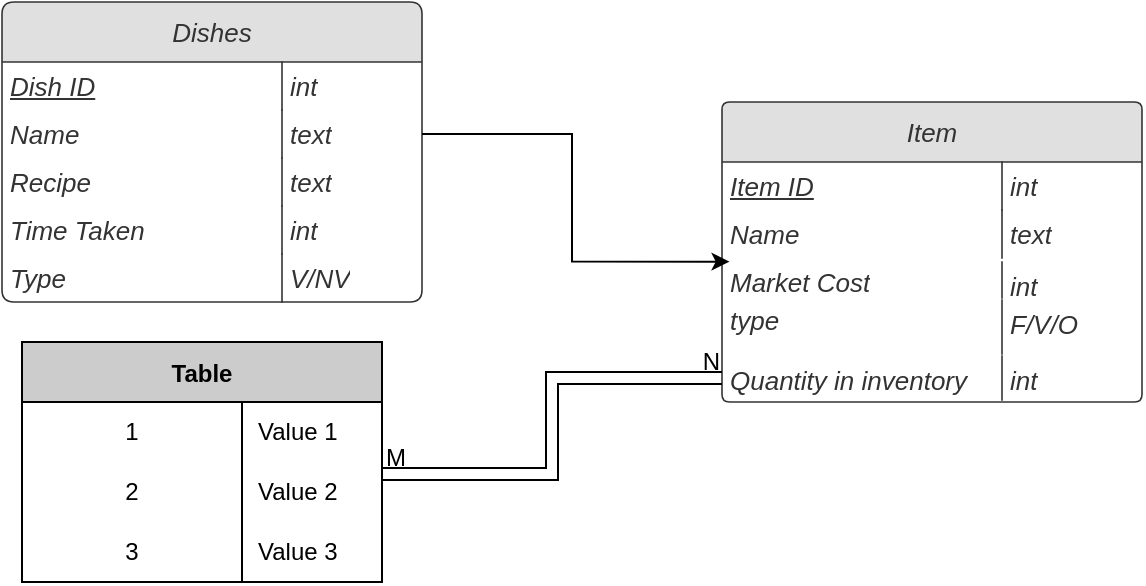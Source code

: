 <mxfile version="17.1.4" type="device"><diagram id="R2lEEEUBdFMjLlhIrx00" name="Page-1"><mxGraphModel dx="1139" dy="496" grid="1" gridSize="10" guides="1" tooltips="1" connect="1" arrows="1" fold="1" page="1" pageScale="1" pageWidth="827" pageHeight="1169" math="0" shadow="0" extFonts="Permanent Marker^https://fonts.googleapis.com/css?family=Permanent+Marker"><root><mxCell id="0"/><mxCell id="1" parent="0"/><mxCell id="80lRKti6IsCxRPgoxlYa-198" value="Dishes" style="html=1;overflow=block;blockSpacing=1;swimlane;resizeParent=1;resizeParentMax=0;resizeLast=0;collapsible=0;marginBottom=0;swimlaneFillColor=#ffffff;startSize=30;whiteSpace=wrap;fontSize=13;fontColor=#333333;fontStyle=2;align=center;fillColor=#e0e0e0;spacing=0;strokeColor=#333333;strokeOpacity=100;fillOpacity=100;rounded=1;absoluteArcSize=1;arcSize=12;strokeWidth=0.8;" vertex="1" parent="1"><mxGeometry x="130" y="110" width="210" height="150" as="geometry"/></mxCell><mxCell id="80lRKti6IsCxRPgoxlYa-199" value="Dish ID" style="strokeColor=none;part=1;resizeHeight=0;align=left;verticalAlign=top;spacingLeft=4;spacingRight=4;overflow=hidden;rotatable=0;points=[[0,0.5],[1,0.5]];portConstraint=eastwest;swimlaneFillColor=#ffffff;whiteSpace=wrap;fontSize=13;fontColor=#333333;fontStyle=6;fillColor=none;strokeOpacity=100;fillOpacity=100;spacing=0;rounded=1;absoluteArcSize=1;arcSize=7.5;strokeWidth=0.8;" vertex="1" parent="80lRKti6IsCxRPgoxlYa-198"><mxGeometry y="30" width="140" height="24" as="geometry"/></mxCell><mxCell id="80lRKti6IsCxRPgoxlYa-200" value="int" style="shape=partialRectangle;top=0;right=0;bottom=0;part=1;resizeHeight=0;align=left;verticalAlign=top;spacingLeft=4;spacingRight=4;overflow=hidden;rotatable=0;points=[[0,0.5],[1,0.5]];portConstraint=eastwest;swimlaneFillColor=#ffffff;whiteSpace=wrap;fontSize=13;fontColor=#333333;fontStyle=2;fillColor=none;strokeOpacity=100;fillOpacity=100;spacing=0;strokeColor=#333333;rounded=1;absoluteArcSize=1;arcSize=7.5;strokeWidth=0.8;" vertex="1" parent="80lRKti6IsCxRPgoxlYa-198"><mxGeometry x="140" y="30" width="70" height="24" as="geometry"/></mxCell><mxCell id="80lRKti6IsCxRPgoxlYa-201" value="Name" style="strokeColor=none;part=1;resizeHeight=0;align=left;verticalAlign=top;spacingLeft=4;spacingRight=4;overflow=hidden;rotatable=0;points=[[0,0.5],[1,0.5]];portConstraint=eastwest;swimlaneFillColor=#ffffff;whiteSpace=wrap;fontSize=13;fontColor=#333333;fontStyle=2;fillColor=none;strokeOpacity=100;fillOpacity=100;spacing=0;rounded=1;absoluteArcSize=1;arcSize=7.5;strokeWidth=0.8;" vertex="1" parent="80lRKti6IsCxRPgoxlYa-198"><mxGeometry y="54" width="140" height="24" as="geometry"/></mxCell><mxCell id="80lRKti6IsCxRPgoxlYa-202" value="text" style="shape=partialRectangle;top=0;right=0;bottom=0;part=1;resizeHeight=0;align=left;verticalAlign=top;spacingLeft=4;spacingRight=4;overflow=hidden;rotatable=0;points=[[0,0.5],[1,0.5]];portConstraint=eastwest;swimlaneFillColor=#ffffff;whiteSpace=wrap;fontSize=13;fontColor=#333333;fontStyle=2;fillColor=none;strokeOpacity=100;fillOpacity=100;spacing=0;strokeColor=#333333;rounded=1;absoluteArcSize=1;arcSize=7.5;strokeWidth=0.8;" vertex="1" parent="80lRKti6IsCxRPgoxlYa-198"><mxGeometry x="140" y="54" width="70" height="24" as="geometry"/></mxCell><mxCell id="80lRKti6IsCxRPgoxlYa-203" value="Recipe" style="strokeColor=none;part=1;resizeHeight=0;align=left;verticalAlign=top;spacingLeft=4;spacingRight=4;overflow=hidden;rotatable=0;points=[[0,0.5],[1,0.5]];portConstraint=eastwest;swimlaneFillColor=#ffffff;whiteSpace=wrap;fontSize=13;fontColor=#333333;fontStyle=2;fillColor=none;strokeOpacity=100;fillOpacity=100;spacing=0;rounded=1;absoluteArcSize=1;arcSize=7.5;strokeWidth=0.8;" vertex="1" parent="80lRKti6IsCxRPgoxlYa-198"><mxGeometry y="78" width="140" height="24" as="geometry"/></mxCell><mxCell id="80lRKti6IsCxRPgoxlYa-204" value="text" style="shape=partialRectangle;top=0;right=0;bottom=0;part=1;resizeHeight=0;align=left;verticalAlign=top;spacingLeft=4;spacingRight=4;overflow=hidden;rotatable=0;points=[[0,0.5],[1,0.5]];portConstraint=eastwest;swimlaneFillColor=#ffffff;whiteSpace=wrap;fontSize=13;fontColor=#333333;fontStyle=2;fillColor=none;strokeOpacity=100;fillOpacity=100;spacing=0;strokeColor=#333333;rounded=1;absoluteArcSize=1;arcSize=7.5;strokeWidth=0.8;" vertex="1" parent="80lRKti6IsCxRPgoxlYa-198"><mxGeometry x="140" y="78" width="70" height="24" as="geometry"/></mxCell><mxCell id="80lRKti6IsCxRPgoxlYa-205" value="Time Taken" style="strokeColor=none;part=1;resizeHeight=0;align=left;verticalAlign=top;spacingLeft=4;spacingRight=4;overflow=hidden;rotatable=0;points=[[0,0.5],[1,0.5]];portConstraint=eastwest;swimlaneFillColor=#ffffff;whiteSpace=wrap;fontSize=13;fontColor=#333333;fontStyle=2;fillColor=none;strokeOpacity=100;fillOpacity=100;spacing=0;rounded=1;absoluteArcSize=1;arcSize=7.5;strokeWidth=0.8;" vertex="1" parent="80lRKti6IsCxRPgoxlYa-198"><mxGeometry y="102" width="140" height="24" as="geometry"/></mxCell><mxCell id="80lRKti6IsCxRPgoxlYa-206" value="int" style="shape=partialRectangle;top=0;right=0;bottom=0;part=1;resizeHeight=0;align=left;verticalAlign=top;spacingLeft=4;spacingRight=4;overflow=hidden;rotatable=0;points=[[0,0.5],[1,0.5]];portConstraint=eastwest;swimlaneFillColor=#ffffff;whiteSpace=wrap;fontSize=13;fontColor=#333333;fontStyle=2;fillColor=none;strokeOpacity=100;fillOpacity=100;spacing=0;strokeColor=#333333;rounded=1;absoluteArcSize=1;arcSize=7.5;strokeWidth=0.8;" vertex="1" parent="80lRKti6IsCxRPgoxlYa-198"><mxGeometry x="140" y="102" width="70" height="24" as="geometry"/></mxCell><mxCell id="80lRKti6IsCxRPgoxlYa-207" value="Type" style="strokeColor=none;part=1;resizeHeight=0;align=left;verticalAlign=top;spacingLeft=4;spacingRight=4;overflow=hidden;rotatable=0;points=[[0,0.5],[1,0.5]];portConstraint=eastwest;swimlaneFillColor=#ffffff;whiteSpace=wrap;fontSize=13;fontColor=#333333;fontStyle=2;fillColor=none;strokeOpacity=100;fillOpacity=100;spacing=0;rounded=1;absoluteArcSize=1;arcSize=7.5;strokeWidth=0.8;" vertex="1" parent="80lRKti6IsCxRPgoxlYa-198"><mxGeometry y="126" width="140" height="24" as="geometry"/></mxCell><mxCell id="80lRKti6IsCxRPgoxlYa-208" value="V/NV" style="shape=partialRectangle;top=0;right=0;bottom=0;part=1;resizeHeight=0;align=left;verticalAlign=top;spacingLeft=4;spacingRight=4;overflow=hidden;rotatable=0;points=[[0,0.5],[1,0.5]];portConstraint=eastwest;swimlaneFillColor=#ffffff;whiteSpace=wrap;fontSize=13;fontColor=#333333;fontStyle=2;fillColor=none;strokeOpacity=100;fillOpacity=100;spacing=0;strokeColor=#333333;rounded=1;absoluteArcSize=1;arcSize=7.5;strokeWidth=0.8;" vertex="1" parent="80lRKti6IsCxRPgoxlYa-198"><mxGeometry x="140" y="126" width="70" height="24" as="geometry"/></mxCell><mxCell id="80lRKti6IsCxRPgoxlYa-209" value="Cost" style="strokeColor=none;part=1;resizeHeight=0;align=left;verticalAlign=top;spacingLeft=4;spacingRight=4;overflow=hidden;rotatable=0;points=[[0,0.5],[1,0.5]];portConstraint=eastwest;swimlaneFillColor=#ffffff;whiteSpace=wrap;fontSize=13;fontColor=#333333;fontStyle=2;fillColor=none;strokeOpacity=100;fillOpacity=100;spacing=0;rounded=1;absoluteArcSize=1;arcSize=7.5;strokeWidth=0.8;" vertex="1" parent="80lRKti6IsCxRPgoxlYa-198"><mxGeometry y="150" width="30" as="geometry"/></mxCell><mxCell id="80lRKti6IsCxRPgoxlYa-210" value="int" style="shape=partialRectangle;top=0;right=0;bottom=0;part=1;resizeHeight=0;align=left;verticalAlign=top;spacingLeft=4;spacingRight=4;overflow=hidden;rotatable=0;points=[[0,0.5],[1,0.5]];portConstraint=eastwest;swimlaneFillColor=#ffffff;whiteSpace=wrap;fontSize=13;fontColor=#333333;fontStyle=2;fillColor=none;strokeOpacity=100;fillOpacity=100;spacing=0;strokeColor=#333333;rounded=1;absoluteArcSize=1;arcSize=7.5;strokeWidth=0.8;" vertex="1" parent="80lRKti6IsCxRPgoxlYa-198"><mxGeometry x="30" y="150" width="180" as="geometry"/></mxCell><mxCell id="80lRKti6IsCxRPgoxlYa-211" value="Rating" style="strokeColor=none;part=1;resizeHeight=0;align=left;verticalAlign=top;spacingLeft=4;spacingRight=4;overflow=hidden;rotatable=0;points=[[0,0.5],[1,0.5]];portConstraint=eastwest;swimlaneFillColor=#ffffff;whiteSpace=wrap;fontSize=13;fontColor=#333333;fontStyle=2;fillColor=none;strokeOpacity=100;fillOpacity=100;spacing=0;rounded=1;absoluteArcSize=1;arcSize=7.5;strokeWidth=0.8;" vertex="1" parent="80lRKti6IsCxRPgoxlYa-198"><mxGeometry width="30" as="geometry"/></mxCell><mxCell id="80lRKti6IsCxRPgoxlYa-212" value="float" style="shape=partialRectangle;top=0;right=0;bottom=0;part=1;resizeHeight=0;align=left;verticalAlign=top;spacingLeft=4;spacingRight=4;overflow=hidden;rotatable=0;points=[[0,0.5],[1,0.5]];portConstraint=eastwest;swimlaneFillColor=#ffffff;whiteSpace=wrap;fontSize=13;fontColor=#333333;fontStyle=2;fillColor=none;strokeOpacity=100;fillOpacity=100;spacing=0;strokeColor=#333333;rounded=1;absoluteArcSize=1;arcSize=7.5;strokeWidth=0.8;" vertex="1" parent="80lRKti6IsCxRPgoxlYa-198"><mxGeometry x="30" width="180" as="geometry"/></mxCell><mxCell id="80lRKti6IsCxRPgoxlYa-213" value="Photo" style="strokeColor=none;part=1;resizeHeight=0;align=left;verticalAlign=top;spacingLeft=4;spacingRight=4;overflow=hidden;rotatable=0;points=[[0,0.5],[1,0.5]];portConstraint=eastwest;swimlaneFillColor=#ffffff;whiteSpace=wrap;fontSize=13;fontColor=#333333;fontStyle=2;fillColor=none;strokeOpacity=100;fillOpacity=100;spacing=0;rounded=1;absoluteArcSize=1;arcSize=7.5;strokeWidth=0.8;" vertex="1" parent="80lRKti6IsCxRPgoxlYa-198"><mxGeometry width="30" as="geometry"/></mxCell><mxCell id="80lRKti6IsCxRPgoxlYa-214" value="image" style="shape=partialRectangle;top=0;right=0;bottom=0;part=1;resizeHeight=0;align=left;verticalAlign=top;spacingLeft=4;spacingRight=4;overflow=hidden;rotatable=0;points=[[0,0.5],[1,0.5]];portConstraint=eastwest;swimlaneFillColor=#ffffff;whiteSpace=wrap;fontSize=13;fontColor=#333333;fontStyle=2;fillColor=none;strokeOpacity=100;fillOpacity=100;spacing=0;strokeColor=#333333;rounded=1;absoluteArcSize=1;arcSize=7.5;strokeWidth=0.8;" vertex="1" parent="80lRKti6IsCxRPgoxlYa-198"><mxGeometry x="30" width="180" as="geometry"/></mxCell><mxCell id="80lRKti6IsCxRPgoxlYa-219" value="Item" style="html=1;overflow=block;blockSpacing=1;swimlane;resizeParent=1;resizeParentMax=0;resizeLast=0;collapsible=0;marginBottom=0;swimlaneFillColor=#ffffff;startSize=30;whiteSpace=wrap;fontSize=13;fontColor=#333333;fontStyle=2;align=center;fillColor=#e0e0e0;spacing=0;strokeColor=#333333;strokeOpacity=100;fillOpacity=100;rounded=1;absoluteArcSize=1;arcSize=7.5;strokeWidth=0.8;" vertex="1" parent="1"><mxGeometry x="490" y="160" width="210" height="150" as="geometry"/></mxCell><mxCell id="80lRKti6IsCxRPgoxlYa-220" value="Item ID" style="strokeColor=none;part=1;resizeHeight=0;align=left;verticalAlign=top;spacingLeft=4;spacingRight=4;overflow=hidden;rotatable=0;points=[[0,0.5],[1,0.5]];portConstraint=eastwest;swimlaneFillColor=#ffffff;whiteSpace=wrap;fontSize=13;fontColor=#333333;fontStyle=6;fillColor=none;strokeOpacity=100;fillOpacity=100;spacing=0;rounded=1;absoluteArcSize=1;arcSize=7.5;strokeWidth=0.8;" vertex="1" parent="80lRKti6IsCxRPgoxlYa-219"><mxGeometry y="30" width="140" height="24" as="geometry"/></mxCell><mxCell id="80lRKti6IsCxRPgoxlYa-221" value="int" style="shape=partialRectangle;top=0;right=0;bottom=0;part=1;resizeHeight=0;align=left;verticalAlign=top;spacingLeft=4;spacingRight=4;overflow=hidden;rotatable=0;points=[[0,0.5],[1,0.5]];portConstraint=eastwest;swimlaneFillColor=#ffffff;whiteSpace=wrap;fontSize=13;fontColor=#333333;fontStyle=2;fillColor=none;strokeOpacity=100;fillOpacity=100;spacing=0;strokeColor=#333333;rounded=1;absoluteArcSize=1;arcSize=7.5;strokeWidth=0.8;" vertex="1" parent="80lRKti6IsCxRPgoxlYa-219"><mxGeometry x="140" y="30" width="70" height="24" as="geometry"/></mxCell><mxCell id="80lRKti6IsCxRPgoxlYa-222" value="Name" style="strokeColor=none;part=1;resizeHeight=0;align=left;verticalAlign=top;spacingLeft=4;spacingRight=4;overflow=hidden;rotatable=0;points=[[0,0.5],[1,0.5]];portConstraint=eastwest;swimlaneFillColor=#ffffff;whiteSpace=wrap;fontSize=13;fontColor=#333333;fontStyle=2;fillColor=none;strokeOpacity=100;fillOpacity=100;spacing=0;rounded=1;absoluteArcSize=1;arcSize=7.5;strokeWidth=0.8;" vertex="1" parent="80lRKti6IsCxRPgoxlYa-219"><mxGeometry y="54" width="140" height="24" as="geometry"/></mxCell><mxCell id="80lRKti6IsCxRPgoxlYa-223" value="text" style="shape=partialRectangle;top=0;right=0;bottom=0;part=1;resizeHeight=0;align=left;verticalAlign=top;spacingLeft=4;spacingRight=4;overflow=hidden;rotatable=0;points=[[0,0.5],[1,0.5]];portConstraint=eastwest;swimlaneFillColor=#ffffff;whiteSpace=wrap;fontSize=13;fontColor=#333333;fontStyle=2;fillColor=none;strokeOpacity=100;fillOpacity=100;spacing=0;strokeColor=#333333;rounded=1;absoluteArcSize=1;arcSize=7.5;strokeWidth=0.8;" vertex="1" parent="80lRKti6IsCxRPgoxlYa-219"><mxGeometry x="140" y="54" width="70" height="24" as="geometry"/></mxCell><mxCell id="80lRKti6IsCxRPgoxlYa-224" value="Market Cost" style="strokeColor=none;part=1;resizeHeight=0;align=left;verticalAlign=top;spacingLeft=4;spacingRight=4;overflow=hidden;rotatable=0;points=[[0,0.5],[1,0.5]];portConstraint=eastwest;swimlaneFillColor=#ffffff;whiteSpace=wrap;fontSize=13;fontColor=#333333;fontStyle=2;fillColor=none;strokeOpacity=100;fillOpacity=100;spacing=0;rounded=1;absoluteArcSize=1;arcSize=7.5;strokeWidth=0.8;" vertex="1" parent="80lRKti6IsCxRPgoxlYa-219"><mxGeometry y="78" width="140" height="22" as="geometry"/></mxCell><mxCell id="80lRKti6IsCxRPgoxlYa-225" value="int" style="shape=partialRectangle;top=0;right=0;bottom=0;part=1;resizeHeight=0;align=left;verticalAlign=top;spacingLeft=4;spacingRight=4;overflow=hidden;rotatable=0;points=[[0,0.5],[1,0.5]];portConstraint=eastwest;swimlaneFillColor=#ffffff;whiteSpace=wrap;fontSize=13;fontColor=#333333;fontStyle=2;fillColor=none;strokeOpacity=100;fillOpacity=100;spacing=0;strokeColor=#333333;rounded=1;absoluteArcSize=1;arcSize=7.5;strokeWidth=0.8;" vertex="1" parent="80lRKti6IsCxRPgoxlYa-219"><mxGeometry x="140" y="80" width="70" height="18" as="geometry"/></mxCell><mxCell id="80lRKti6IsCxRPgoxlYa-226" value="type" style="strokeColor=none;part=1;resizeHeight=0;align=left;verticalAlign=top;spacingLeft=4;spacingRight=4;overflow=hidden;rotatable=0;points=[[0,0.5],[1,0.5]];portConstraint=eastwest;swimlaneFillColor=#ffffff;whiteSpace=wrap;fontSize=13;fontColor=#333333;fontStyle=2;fillColor=none;strokeOpacity=100;fillOpacity=100;spacing=0;rounded=1;absoluteArcSize=1;arcSize=7.5;strokeWidth=0.8;" vertex="1" parent="80lRKti6IsCxRPgoxlYa-219"><mxGeometry y="97" width="140" height="27" as="geometry"/></mxCell><mxCell id="80lRKti6IsCxRPgoxlYa-227" value="F/V/O" style="shape=partialRectangle;top=0;right=0;bottom=0;part=1;resizeHeight=0;align=left;verticalAlign=top;spacingLeft=4;spacingRight=4;overflow=hidden;rotatable=0;points=[[0,0.5],[1,0.5]];portConstraint=eastwest;swimlaneFillColor=#ffffff;whiteSpace=wrap;fontSize=13;fontColor=#333333;fontStyle=2;fillColor=none;strokeOpacity=100;fillOpacity=100;spacing=0;strokeColor=#333333;rounded=1;absoluteArcSize=1;arcSize=7.5;strokeWidth=0.8;" vertex="1" parent="80lRKti6IsCxRPgoxlYa-219"><mxGeometry x="140" y="99" width="70" height="27" as="geometry"/></mxCell><mxCell id="80lRKti6IsCxRPgoxlYa-228" value="Quantity in inventory" style="strokeColor=none;part=1;resizeHeight=0;align=left;verticalAlign=top;spacingLeft=4;spacingRight=4;overflow=hidden;rotatable=0;points=[[0,0.5],[1,0.5]];portConstraint=eastwest;swimlaneFillColor=#ffffff;whiteSpace=wrap;fontSize=13;fontColor=#333333;fontStyle=2;fillColor=none;strokeOpacity=100;fillOpacity=100;spacing=0;rounded=1;absoluteArcSize=1;arcSize=7.5;strokeWidth=0.8;" vertex="1" parent="80lRKti6IsCxRPgoxlYa-219"><mxGeometry y="127" width="140" height="22" as="geometry"/></mxCell><mxCell id="80lRKti6IsCxRPgoxlYa-229" value="int" style="shape=partialRectangle;top=0;right=0;bottom=0;part=1;resizeHeight=0;align=left;verticalAlign=top;spacingLeft=4;spacingRight=4;overflow=hidden;rotatable=0;points=[[0,0.5],[1,0.5]];portConstraint=eastwest;swimlaneFillColor=#ffffff;whiteSpace=wrap;fontSize=13;fontColor=#333333;fontStyle=2;fillColor=none;strokeOpacity=100;fillOpacity=100;spacing=0;strokeColor=#333333;rounded=1;absoluteArcSize=1;arcSize=7.5;strokeWidth=0.8;" vertex="1" parent="80lRKti6IsCxRPgoxlYa-219"><mxGeometry x="140" y="127" width="70" height="22" as="geometry"/></mxCell><mxCell id="80lRKti6IsCxRPgoxlYa-230" value="Units of quantity" style="strokeColor=none;part=1;resizeHeight=0;align=left;verticalAlign=top;spacingLeft=4;spacingRight=4;overflow=hidden;rotatable=0;points=[[0,0.5],[1,0.5]];portConstraint=eastwest;swimlaneFillColor=#ffffff;whiteSpace=wrap;fontSize=13;fontColor=#333333;fontStyle=2;fillColor=none;strokeOpacity=100;fillOpacity=100;spacing=0;rounded=1;absoluteArcSize=1;arcSize=7.5;strokeWidth=0.8;" vertex="1" parent="80lRKti6IsCxRPgoxlYa-219"><mxGeometry y="123" width="30" as="geometry"/></mxCell><mxCell id="80lRKti6IsCxRPgoxlYa-231" value="text" style="shape=partialRectangle;top=0;right=0;bottom=0;part=1;resizeHeight=0;align=left;verticalAlign=top;spacingLeft=4;spacingRight=4;overflow=hidden;rotatable=0;points=[[0,0.5],[1,0.5]];portConstraint=eastwest;swimlaneFillColor=#ffffff;whiteSpace=wrap;fontSize=13;fontColor=#333333;fontStyle=2;fillColor=none;strokeOpacity=100;fillOpacity=100;spacing=0;strokeColor=#333333;rounded=1;absoluteArcSize=1;arcSize=7.5;strokeWidth=0.8;" vertex="1" parent="80lRKti6IsCxRPgoxlYa-219"><mxGeometry x="30" y="123" width="180" as="geometry"/></mxCell><mxCell id="80lRKti6IsCxRPgoxlYa-232" value="Table" style="shape=table;startSize=30;container=1;collapsible=0;childLayout=tableLayout;fixedRows=1;rowLines=0;fontStyle=1;fillColor=#CCCCCC;" vertex="1" parent="1"><mxGeometry x="140" y="280" width="180" height="120" as="geometry"/></mxCell><mxCell id="80lRKti6IsCxRPgoxlYa-233" value="" style="shape=tableRow;horizontal=0;startSize=0;swimlaneHead=0;swimlaneBody=0;top=0;left=0;bottom=0;right=0;collapsible=0;dropTarget=0;fillColor=none;points=[[0,0.5],[1,0.5]];portConstraint=eastwest;" vertex="1" parent="80lRKti6IsCxRPgoxlYa-232"><mxGeometry y="30" width="180" height="30" as="geometry"/></mxCell><mxCell id="80lRKti6IsCxRPgoxlYa-234" value="1" style="shape=partialRectangle;html=1;whiteSpace=wrap;connectable=0;fillColor=none;top=0;left=0;bottom=0;right=0;overflow=hidden;pointerEvents=1;" vertex="1" parent="80lRKti6IsCxRPgoxlYa-233"><mxGeometry width="110" height="30" as="geometry"><mxRectangle width="110" height="30" as="alternateBounds"/></mxGeometry></mxCell><mxCell id="80lRKti6IsCxRPgoxlYa-235" value="Value 1" style="shape=partialRectangle;html=1;whiteSpace=wrap;connectable=0;fillColor=none;top=0;left=0;bottom=0;right=0;align=left;spacingLeft=6;overflow=hidden;" vertex="1" parent="80lRKti6IsCxRPgoxlYa-233"><mxGeometry x="110" width="70" height="30" as="geometry"><mxRectangle width="70" height="30" as="alternateBounds"/></mxGeometry></mxCell><mxCell id="80lRKti6IsCxRPgoxlYa-236" value="" style="shape=tableRow;horizontal=0;startSize=0;swimlaneHead=0;swimlaneBody=0;top=0;left=0;bottom=0;right=0;collapsible=0;dropTarget=0;fillColor=none;points=[[0,0.5],[1,0.5]];portConstraint=eastwest;" vertex="1" parent="80lRKti6IsCxRPgoxlYa-232"><mxGeometry y="60" width="180" height="30" as="geometry"/></mxCell><mxCell id="80lRKti6IsCxRPgoxlYa-237" value="2" style="shape=partialRectangle;html=1;whiteSpace=wrap;connectable=0;fillColor=none;top=0;left=0;bottom=0;right=0;overflow=hidden;" vertex="1" parent="80lRKti6IsCxRPgoxlYa-236"><mxGeometry width="110" height="30" as="geometry"><mxRectangle width="110" height="30" as="alternateBounds"/></mxGeometry></mxCell><mxCell id="80lRKti6IsCxRPgoxlYa-238" value="Value 2" style="shape=partialRectangle;html=1;whiteSpace=wrap;connectable=0;fillColor=none;top=0;left=0;bottom=0;right=0;align=left;spacingLeft=6;overflow=hidden;" vertex="1" parent="80lRKti6IsCxRPgoxlYa-236"><mxGeometry x="110" width="70" height="30" as="geometry"><mxRectangle width="70" height="30" as="alternateBounds"/></mxGeometry></mxCell><mxCell id="80lRKti6IsCxRPgoxlYa-239" value="" style="shape=tableRow;horizontal=0;startSize=0;swimlaneHead=0;swimlaneBody=0;top=0;left=0;bottom=0;right=0;collapsible=0;dropTarget=0;fillColor=none;points=[[0,0.5],[1,0.5]];portConstraint=eastwest;" vertex="1" parent="80lRKti6IsCxRPgoxlYa-232"><mxGeometry y="90" width="180" height="30" as="geometry"/></mxCell><mxCell id="80lRKti6IsCxRPgoxlYa-240" value="3" style="shape=partialRectangle;html=1;whiteSpace=wrap;connectable=0;fillColor=none;top=0;left=0;bottom=0;right=0;overflow=hidden;" vertex="1" parent="80lRKti6IsCxRPgoxlYa-239"><mxGeometry width="110" height="30" as="geometry"><mxRectangle width="110" height="30" as="alternateBounds"/></mxGeometry></mxCell><mxCell id="80lRKti6IsCxRPgoxlYa-241" value="Value 3" style="shape=partialRectangle;html=1;whiteSpace=wrap;connectable=0;fillColor=none;top=0;left=0;bottom=0;right=0;align=left;spacingLeft=6;overflow=hidden;" vertex="1" parent="80lRKti6IsCxRPgoxlYa-239"><mxGeometry x="110" width="70" height="30" as="geometry"><mxRectangle width="70" height="30" as="alternateBounds"/></mxGeometry></mxCell><mxCell id="80lRKti6IsCxRPgoxlYa-282" style="edgeStyle=orthogonalEdgeStyle;rounded=0;orthogonalLoop=1;jettySize=auto;html=1;exitX=1;exitY=0.5;exitDx=0;exitDy=0;entryX=0.027;entryY=1.076;entryDx=0;entryDy=0;entryPerimeter=0;" edge="1" parent="1" source="80lRKti6IsCxRPgoxlYa-202" target="80lRKti6IsCxRPgoxlYa-222"><mxGeometry relative="1" as="geometry"/></mxCell><mxCell id="80lRKti6IsCxRPgoxlYa-283" value="" style="shape=link;html=1;rounded=0;width=6;exitX=0.999;exitY=0.2;exitDx=0;exitDy=0;exitPerimeter=0;entryX=0;entryY=0.5;entryDx=0;entryDy=0;edgeStyle=orthogonalEdgeStyle;" edge="1" parent="1" source="80lRKti6IsCxRPgoxlYa-236" target="80lRKti6IsCxRPgoxlYa-228"><mxGeometry relative="1" as="geometry"><mxPoint x="450" y="240" as="sourcePoint"/><mxPoint x="610" y="240" as="targetPoint"/></mxGeometry></mxCell><mxCell id="80lRKti6IsCxRPgoxlYa-284" value="M" style="resizable=0;html=1;align=left;verticalAlign=bottom;fillColor=#E0E0E0;" connectable="0" vertex="1" parent="80lRKti6IsCxRPgoxlYa-283"><mxGeometry x="-1" relative="1" as="geometry"/></mxCell><mxCell id="80lRKti6IsCxRPgoxlYa-285" value="N" style="resizable=0;html=1;align=right;verticalAlign=bottom;fillColor=#E0E0E0;" connectable="0" vertex="1" parent="80lRKti6IsCxRPgoxlYa-283"><mxGeometry x="1" relative="1" as="geometry"/></mxCell></root></mxGraphModel></diagram></mxfile>